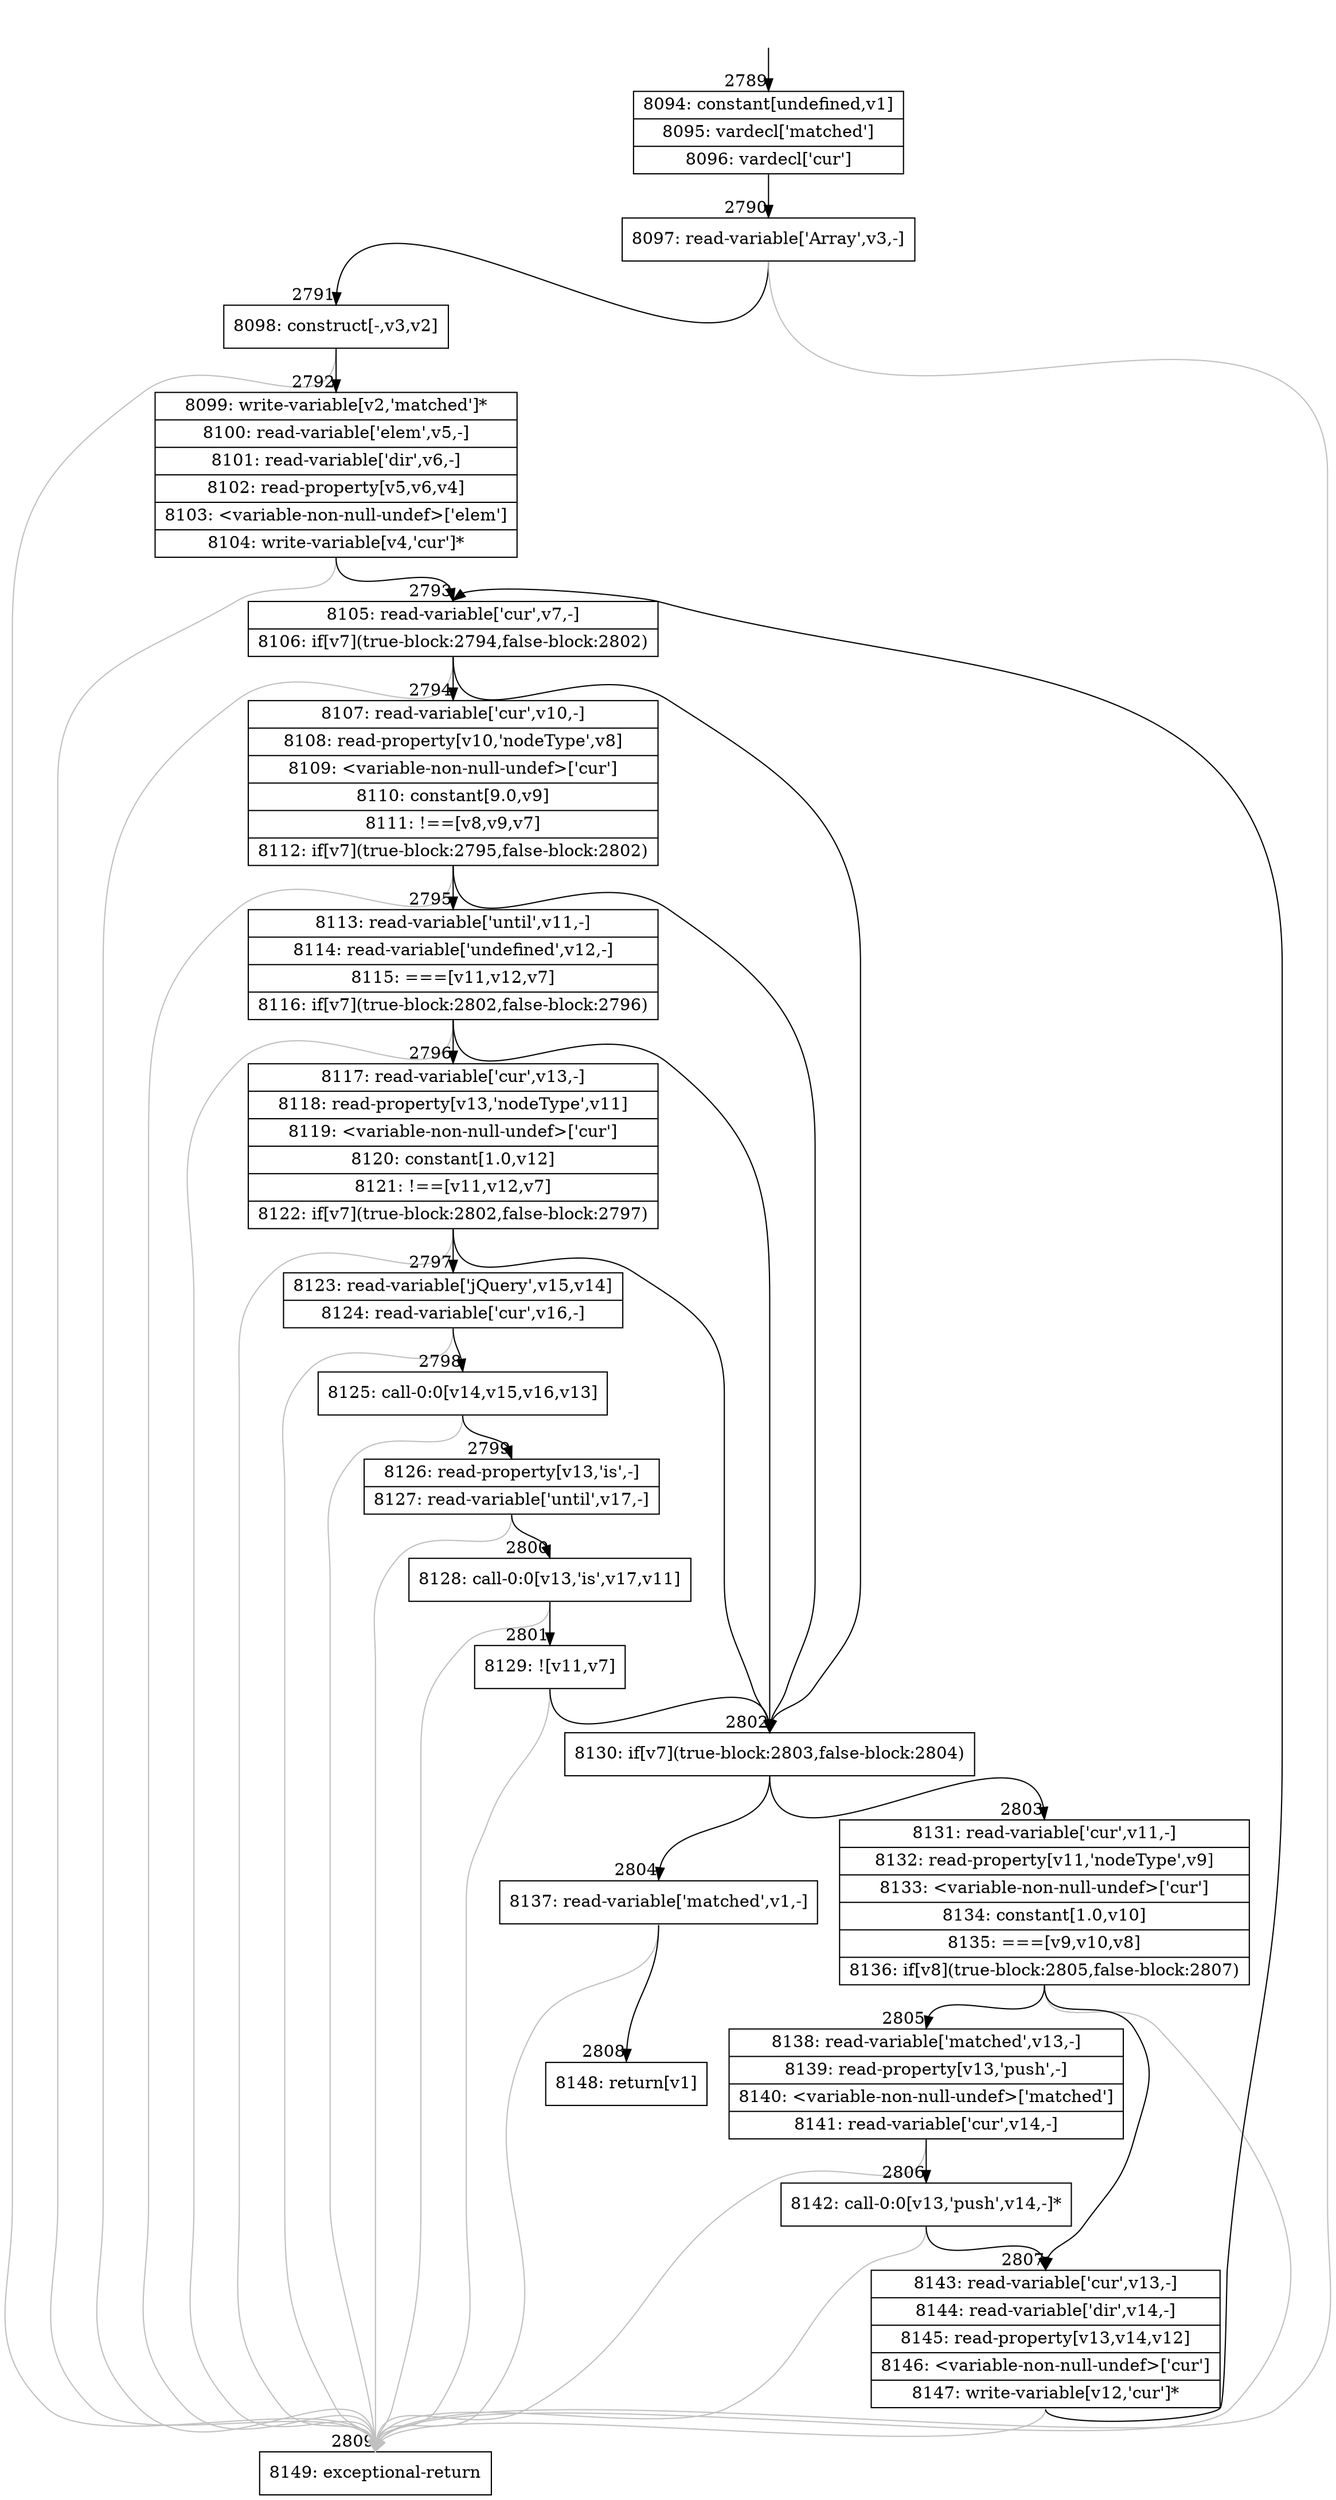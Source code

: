 digraph {
rankdir="TD"
BB_entry176[shape=none,label=""];
BB_entry176 -> BB2789 [tailport=s, headport=n, headlabel="    2789"]
BB2789 [shape=record label="{8094: constant[undefined,v1]|8095: vardecl['matched']|8096: vardecl['cur']}" ] 
BB2789 -> BB2790 [tailport=s, headport=n, headlabel="      2790"]
BB2790 [shape=record label="{8097: read-variable['Array',v3,-]}" ] 
BB2790 -> BB2791 [tailport=s, headport=n, headlabel="      2791"]
BB2790 -> BB2809 [tailport=s, headport=n, color=gray, headlabel="      2809"]
BB2791 [shape=record label="{8098: construct[-,v3,v2]}" ] 
BB2791 -> BB2792 [tailport=s, headport=n, headlabel="      2792"]
BB2791 -> BB2809 [tailport=s, headport=n, color=gray]
BB2792 [shape=record label="{8099: write-variable[v2,'matched']*|8100: read-variable['elem',v5,-]|8101: read-variable['dir',v6,-]|8102: read-property[v5,v6,v4]|8103: \<variable-non-null-undef\>['elem']|8104: write-variable[v4,'cur']*}" ] 
BB2792 -> BB2793 [tailport=s, headport=n, headlabel="      2793"]
BB2792 -> BB2809 [tailport=s, headport=n, color=gray]
BB2793 [shape=record label="{8105: read-variable['cur',v7,-]|8106: if[v7](true-block:2794,false-block:2802)}" ] 
BB2793 -> BB2802 [tailport=s, headport=n, headlabel="      2802"]
BB2793 -> BB2794 [tailport=s, headport=n, headlabel="      2794"]
BB2793 -> BB2809 [tailport=s, headport=n, color=gray]
BB2794 [shape=record label="{8107: read-variable['cur',v10,-]|8108: read-property[v10,'nodeType',v8]|8109: \<variable-non-null-undef\>['cur']|8110: constant[9.0,v9]|8111: !==[v8,v9,v7]|8112: if[v7](true-block:2795,false-block:2802)}" ] 
BB2794 -> BB2802 [tailport=s, headport=n]
BB2794 -> BB2795 [tailport=s, headport=n, headlabel="      2795"]
BB2794 -> BB2809 [tailport=s, headport=n, color=gray]
BB2795 [shape=record label="{8113: read-variable['until',v11,-]|8114: read-variable['undefined',v12,-]|8115: ===[v11,v12,v7]|8116: if[v7](true-block:2802,false-block:2796)}" ] 
BB2795 -> BB2802 [tailport=s, headport=n]
BB2795 -> BB2796 [tailport=s, headport=n, headlabel="      2796"]
BB2795 -> BB2809 [tailport=s, headport=n, color=gray]
BB2796 [shape=record label="{8117: read-variable['cur',v13,-]|8118: read-property[v13,'nodeType',v11]|8119: \<variable-non-null-undef\>['cur']|8120: constant[1.0,v12]|8121: !==[v11,v12,v7]|8122: if[v7](true-block:2802,false-block:2797)}" ] 
BB2796 -> BB2802 [tailport=s, headport=n]
BB2796 -> BB2797 [tailport=s, headport=n, headlabel="      2797"]
BB2796 -> BB2809 [tailport=s, headport=n, color=gray]
BB2797 [shape=record label="{8123: read-variable['jQuery',v15,v14]|8124: read-variable['cur',v16,-]}" ] 
BB2797 -> BB2798 [tailport=s, headport=n, headlabel="      2798"]
BB2797 -> BB2809 [tailport=s, headport=n, color=gray]
BB2798 [shape=record label="{8125: call-0:0[v14,v15,v16,v13]}" ] 
BB2798 -> BB2799 [tailport=s, headport=n, headlabel="      2799"]
BB2798 -> BB2809 [tailport=s, headport=n, color=gray]
BB2799 [shape=record label="{8126: read-property[v13,'is',-]|8127: read-variable['until',v17,-]}" ] 
BB2799 -> BB2800 [tailport=s, headport=n, headlabel="      2800"]
BB2799 -> BB2809 [tailport=s, headport=n, color=gray]
BB2800 [shape=record label="{8128: call-0:0[v13,'is',v17,v11]}" ] 
BB2800 -> BB2801 [tailport=s, headport=n, headlabel="      2801"]
BB2800 -> BB2809 [tailport=s, headport=n, color=gray]
BB2801 [shape=record label="{8129: ![v11,v7]}" ] 
BB2801 -> BB2802 [tailport=s, headport=n]
BB2801 -> BB2809 [tailport=s, headport=n, color=gray]
BB2802 [shape=record label="{8130: if[v7](true-block:2803,false-block:2804)}" ] 
BB2802 -> BB2803 [tailport=s, headport=n, headlabel="      2803"]
BB2802 -> BB2804 [tailport=s, headport=n, headlabel="      2804"]
BB2803 [shape=record label="{8131: read-variable['cur',v11,-]|8132: read-property[v11,'nodeType',v9]|8133: \<variable-non-null-undef\>['cur']|8134: constant[1.0,v10]|8135: ===[v9,v10,v8]|8136: if[v8](true-block:2805,false-block:2807)}" ] 
BB2803 -> BB2805 [tailport=s, headport=n, headlabel="      2805"]
BB2803 -> BB2807 [tailport=s, headport=n, headlabel="      2807"]
BB2803 -> BB2809 [tailport=s, headport=n, color=gray]
BB2804 [shape=record label="{8137: read-variable['matched',v1,-]}" ] 
BB2804 -> BB2808 [tailport=s, headport=n, headlabel="      2808"]
BB2804 -> BB2809 [tailport=s, headport=n, color=gray]
BB2805 [shape=record label="{8138: read-variable['matched',v13,-]|8139: read-property[v13,'push',-]|8140: \<variable-non-null-undef\>['matched']|8141: read-variable['cur',v14,-]}" ] 
BB2805 -> BB2806 [tailport=s, headport=n, headlabel="      2806"]
BB2805 -> BB2809 [tailport=s, headport=n, color=gray]
BB2806 [shape=record label="{8142: call-0:0[v13,'push',v14,-]*}" ] 
BB2806 -> BB2807 [tailport=s, headport=n]
BB2806 -> BB2809 [tailport=s, headport=n, color=gray]
BB2807 [shape=record label="{8143: read-variable['cur',v13,-]|8144: read-variable['dir',v14,-]|8145: read-property[v13,v14,v12]|8146: \<variable-non-null-undef\>['cur']|8147: write-variable[v12,'cur']*}" ] 
BB2807 -> BB2793 [tailport=s, headport=n]
BB2807 -> BB2809 [tailport=s, headport=n, color=gray]
BB2808 [shape=record label="{8148: return[v1]}" ] 
BB2809 [shape=record label="{8149: exceptional-return}" ] 
}
